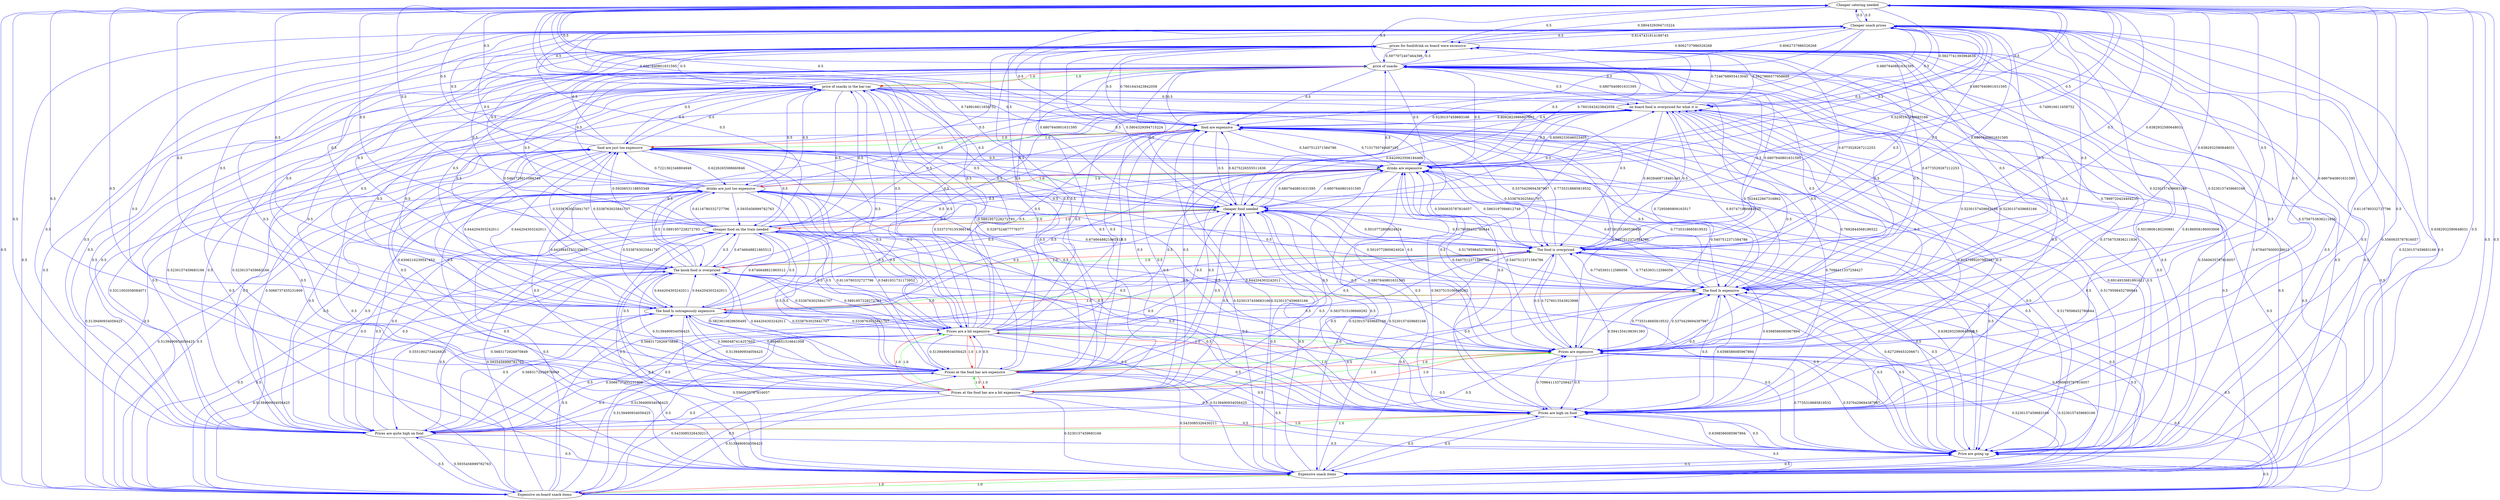 digraph rawGraph {
"Cheaper catering needed";"Cheaper snack prices";"Expensive on-board snack items";"Expensive snack items";"Price are going up";"Prices are quite high on food";"Prices are high on food";"Prices at the food bar are a bit expensive";"Prices at the food bar are expensive";"Prices are expensive";"Prices are a bit expensive";"The food Is outrageously expensive";"The food Is expensive";"The kiosk food is overpriced";"The food is overpriced";"cheaper food on the train needed";"cheaper food needed";"drinks are just too expensive";"drinks are expensive";"food are just too expensive";"food are expensive";"on board food is overpriced for what it is";"price of snacks in the bar-car";"price of snacks";"prices for food/drink on board were excessive";"Expensive on-board snack items" -> "Expensive snack items" [label=1.0] [color=green]
"Expensive snack items" -> "Expensive on-board snack items" [label=1.0] [color=red]
"Expensive snack items" -> "Cheaper catering needed" [label=0.5] [color=blue]
"Cheaper catering needed" -> "Expensive snack items" [label=0.5] [color=blue]
"Expensive on-board snack items" -> "Cheaper catering needed" [label=0.5] [color=blue]
"Expensive snack items" -> "Price are going up" [label=0.5] [color=blue]
"Price are going up" -> "Expensive snack items" [label=0.5] [color=blue]
"Cheaper catering needed" -> "Price are going up" [label=0.6382932580648031] [color=blue]
"Price are going up" -> "Cheaper catering needed" [label=0.5] [color=blue]
"Price are going up" -> "Cheaper snack prices" [label=0.5560635787816057] [color=blue]
"Cheaper catering needed" -> "Cheaper snack prices" [label=0.5] [color=blue]
"Expensive on-board snack items" -> "Cheaper snack prices" [label=0.5] [color=blue]
"Expensive on-board snack items" -> "Price are going up" [label=0.5] [color=blue]
"Expensive snack items" -> "Cheaper snack prices" [label=0.5] [color=blue]
"Prices are quite high on food" -> "Prices are high on food" [label=1.0] [color=green]
"Prices are high on food" -> "Prices are quite high on food" [label=1.0] [color=red]
"Prices are high on food" -> "Expensive snack items" [label=0.5] [color=blue]
"Expensive snack items" -> "Prices are high on food" [label=0.5] [color=blue]
"Expensive on-board snack items" -> "Prices are quite high on food" [label=0.5935456999782763] [color=blue]
"Prices are quite high on food" -> "Expensive on-board snack items" [label=0.5] [color=blue]
"Cheaper catering needed" -> "Prices are high on food" [label=0.6116780332727796] [color=blue]
"Prices are high on food" -> "Cheaper catering needed" [label=0.5] [color=blue]
"Prices are high on food" -> "Price are going up" [label=0.6398586085967894] [color=blue]
"Prices are high on food" -> "Cheaper snack prices" [label=0.5756753836211836] [color=blue]
"Expensive on-board snack items" -> "Prices are high on food" [label=0.5] [color=blue]
"Price are going up" -> "Prices are high on food" [label=0.5] [color=blue]
"Prices are quite high on food" -> "Expensive snack items" [label=0.5] [color=blue]
"Prices are quite high on food" -> "Cheaper catering needed" [label=0.5] [color=blue]
"Prices are quite high on food" -> "Cheaper snack prices" [label=0.5] [color=blue]
"Prices are quite high on food" -> "Price are going up" [label=0.5] [color=blue]
"Prices at the food bar are a bit expensive" -> "Prices at the food bar are expensive" [label=1.0] [color=green]
"Prices at the food bar are expensive" -> "Prices are expensive" [label=1.0] [color=green]
"Prices at the food bar are a bit expensive" -> "Prices are a bit expensive" [label=1.0] [color=green]
"Prices are a bit expensive" -> "Prices are expensive" [label=1.0] [color=green]
"Prices at the food bar are a bit expensive" -> "Prices are expensive" [label=1.0] [color=green]
"Prices at the food bar are expensive" -> "Prices at the food bar are a bit expensive" [label=1.0] [color=red]
"Prices at the food bar are expensive" -> "Prices are a bit expensive" [label=1.0] [color=red]
"Prices are expensive" -> "Prices at the food bar are a bit expensive" [label=1.0] [color=red]
"Prices are expensive" -> "Prices at the food bar are expensive" [label=1.0] [color=red]
"Prices are expensive" -> "Prices are a bit expensive" [label=1.0] [color=red]
"Prices are a bit expensive" -> "Prices at the food bar are a bit expensive" [label=1.0] [color=red]
"Prices are a bit expensive" -> "Prices at the food bar are expensive" [label=1.0] [color=red]
"Expensive snack items" -> "Prices are expensive" [label=0.5230157459683166] [color=blue]
"Prices are expensive" -> "Expensive snack items" [label=0.5230157459683166] [color=blue]
"Prices are a bit expensive" -> "Expensive on-board snack items" [label=0.5139490934056425] [color=blue]
"Prices at the food bar are expensive" -> "Expensive on-board snack items" [label=0.5433085326430211] [color=blue]
"Prices are expensive" -> "Cheaper catering needed" [label=0.5] [color=blue]
"Cheaper catering needed" -> "Prices are expensive" [label=0.6807640801631595] [color=blue]
"Prices are high on food" -> "Prices are expensive" [label=0.7096411337258427] [color=blue]
"Prices are quite high on food" -> "Prices are a bit expensive" [label=0.5066737455231809] [color=blue]
"Prices are expensive" -> "Price are going up" [label=0.5370429694387987] [color=blue]
"Price are going up" -> "Prices are expensive" [label=0.7735318685819532] [color=blue]
"Cheaper snack prices" -> "Prices are expensive" [label=0.5230157459683166] [color=blue]
"Prices are expensive" -> "Cheaper snack prices" [label=0.5230157459683166] [color=blue]
"Cheaper snack prices" -> "Expensive snack items" [label=0.5230157459683166] [color=blue]
"Cheaper snack prices" -> "Cheaper catering needed" [label=0.5] [color=blue]
"Cheaper snack prices" -> "Price are going up" [label=0.5] [color=blue]
"Expensive on-board snack items" -> "Prices are a bit expensive" [label=0.5] [color=blue]
"Expensive on-board snack items" -> "Prices are expensive" [label=0.5] [color=blue]
"Prices are quite high on food" -> "Prices are expensive" [label=0.5] [color=blue]
"Prices at the food bar are a bit expensive" -> "Expensive snack items" [label=0.5230157459683166] [color=blue]
"Prices at the food bar are a bit expensive" -> "Cheaper catering needed" [label=0.5] [color=blue]
"Prices at the food bar are a bit expensive" -> "Expensive on-board snack items" [label=0.5139490934056425] [color=blue]
"Prices at the food bar are a bit expensive" -> "Price are going up" [label=0.5] [color=blue]
"Prices at the food bar are a bit expensive" -> "Cheaper snack prices" [label=0.5] [color=blue]
"Prices at the food bar are expensive" -> "Expensive snack items" [label=0.5433085326430211] [color=blue]
"Prices at the food bar are expensive" -> "Prices are a bit expensive" [label=0.5] [color=blue]
"Prices at the food bar are expensive" -> "Cheaper catering needed" [label=0.5] [color=blue]
"Prices at the food bar are expensive" -> "Prices are high on food" [label=0.5] [color=blue]
"Prices at the food bar are expensive" -> "Cheaper snack prices" [label=0.5] [color=blue]
"Prices at the food bar are expensive" -> "Price are going up" [label=0.5] [color=blue]
"Prices at the food bar are expensive" -> "Prices are quite high on food" [label=0.5] [color=blue]
"Prices are expensive" -> "Prices are high on food" [label=0.5] [color=blue]
"Prices are a bit expensive" -> "Expensive snack items" [label=0.5139490934056425] [color=blue]
"Prices are a bit expensive" -> "Cheaper catering needed" [label=0.5] [color=blue]
"Prices are a bit expensive" -> "Prices are high on food" [label=0.5] [color=blue]
"Prices are a bit expensive" -> "Cheaper snack prices" [label=0.5] [color=blue]
"Prices are a bit expensive" -> "Price are going up" [label=0.5] [color=blue]
"Prices are a bit expensive" -> "Prices are quite high on food" [label=0.5] [color=blue]
"Cheaper snack prices" -> "Prices are high on food" [label=0.5] [color=blue]
"Prices at the food bar are a bit expensive" -> "Prices are high on food" [label=0.5] [color=blue]
"Prices at the food bar are a bit expensive" -> "Prices are quite high on food" [label=0.5] [color=blue]
"The food Is outrageously expensive" -> "The food Is expensive" [label=1.0] [color=green]
"The food Is expensive" -> "The food Is outrageously expensive" [label=1.0] [color=red]
"The food Is expensive" -> "Expensive snack items" [label=0.5560635787816057] [color=blue]
"The food Is outrageously expensive" -> "Expensive on-board snack items" [label=0.5139490934056425] [color=blue]
"The food Is expensive" -> "Cheaper catering needed" [label=0.5] [color=blue]
"Cheaper catering needed" -> "The food Is expensive" [label=0.6382932580648031] [color=blue]
"Prices are expensive" -> "The food Is expensive" [label=0.5370429694387987] [color=blue]
"The food Is expensive" -> "Prices are expensive" [label=0.7735318685819532] [color=blue]
"Prices are a bit expensive" -> "The food Is outrageously expensive" [label=0.5338763025841707] [color=blue]
"Prices at the food bar are expensive" -> "The food Is outrageously expensive" [label=0.8664651516641008] [color=blue]
"The food Is outrageously expensive" -> "Prices are a bit expensive" [label=0.5338763025841707] [color=blue]
"The food Is outrageously expensive" -> "Prices at the food bar are expensive" [label=0.5960487414257603] [color=blue]
"Prices are high on food" -> "The food Is expensive" [label=0.6398586085967894] [color=blue]
"Prices are quite high on food" -> "The food Is outrageously expensive" [label=0.5683172926970849] [color=blue]
"Cheaper snack prices" -> "The food Is expensive" [label=0.5] [color=blue]
"The food Is expensive" -> "Cheaper snack prices" [label=0.5] [color=blue]
"Expensive on-board snack items" -> "The food Is expensive" [label=0.5] [color=blue]
"Expensive on-board snack items" -> "The food Is outrageously expensive" [label=0.5] [color=blue]
"Expensive snack items" -> "The food Is expensive" [label=0.5] [color=blue]
"Price are going up" -> "The food Is expensive" [label=0.5] [color=blue]
"Prices are quite high on food" -> "The food Is expensive" [label=0.5] [color=blue]
"Prices are quite high on food" -> "Prices at the food bar are expensive" [label=0.5139490934056425] [color=blue]
"Prices at the food bar are a bit expensive" -> "The food Is outrageously expensive" [label=0.5139490934056425] [color=blue]
"Prices at the food bar are a bit expensive" -> "The food Is expensive" [label=0.5] [color=blue]
"Prices at the food bar are expensive" -> "The food Is expensive" [label=0.5] [color=blue]
"Prices are a bit expensive" -> "The food Is expensive" [label=0.5] [color=blue]
"Prices are a bit expensive" -> "Prices at the food bar are expensive" [label=0.5139490934056425] [color=blue]
"The food Is outrageously expensive" -> "Expensive snack items" [label=0.5560635787816057] [color=blue]
"The food Is outrageously expensive" -> "Cheaper catering needed" [label=0.5] [color=blue]
"The food Is outrageously expensive" -> "Prices are expensive" [label=0.5] [color=blue]
"The food Is outrageously expensive" -> "Prices are high on food" [label=0.5] [color=blue]
"The food Is outrageously expensive" -> "Price are going up" [label=0.5] [color=blue]
"The food Is outrageously expensive" -> "Cheaper snack prices" [label=0.5] [color=blue]
"The food Is outrageously expensive" -> "Prices are quite high on food" [label=0.5] [color=blue]
"The food Is expensive" -> "Prices are high on food" [label=0.5] [color=blue]
"The food Is expensive" -> "Price are going up" [label=0.5] [color=blue]
"Expensive on-board snack items" -> "Prices at the food bar are expensive" [label=0.5] [color=blue]
"The kiosk food is overpriced" -> "The food is overpriced" [label=1.0] [color=green]
"The food is overpriced" -> "The kiosk food is overpriced" [label=1.0] [color=red]
"The food is overpriced" -> "Expensive snack items" [label=0.5] [color=blue]
"Expensive snack items" -> "The food is overpriced" [label=0.5] [color=blue]
"Expensive on-board snack items" -> "The kiosk food is overpriced" [label=0.5] [color=blue]
"The kiosk food is overpriced" -> "Expensive on-board snack items" [label=0.5] [color=blue]
"The food Is expensive" -> "The food is overpriced" [label=0.7745393112586056] [color=blue]
"The food is overpriced" -> "The food Is expensive" [label=0.7745393112586056] [color=blue]
"The food Is outrageously expensive" -> "The kiosk food is overpriced" [label=0.644204303242011] [color=blue]
"The kiosk food is overpriced" -> "The food Is outrageously expensive" [label=0.644204303242011] [color=blue]
"Cheaper catering needed" -> "The food is overpriced" [label=0.6382932580648031] [color=blue]
"The food is overpriced" -> "Cheaper catering needed" [label=0.5] [color=blue]
"The food is overpriced" -> "Prices are expensive" [label=0.7276013543923998] [color=blue]
"The kiosk food is overpriced" -> "Prices are a bit expensive" [label=0.5891957228272793] [color=blue]
"The kiosk food is overpriced" -> "Prices at the food bar are expensive" [label=0.5823610829656495] [color=blue]
"The food is overpriced" -> "Prices are high on food" [label=0.5941554198391393] [color=blue]
"Prices are high on food" -> "The food is overpriced" [label=0.6398586085967894] [color=blue]
"Prices are quite high on food" -> "The kiosk food is overpriced" [label=0.5683172926970849] [color=blue]
"The kiosk food is overpriced" -> "Prices are quite high on food" [label=0.5551902734626825] [color=blue]
"The food is overpriced" -> "Price are going up" [label=0.627299453206671] [color=blue]
"Cheaper snack prices" -> "The food is overpriced" [label=0.5] [color=blue]
"The food is overpriced" -> "Cheaper snack prices" [label=0.6807640801631595] [color=blue]
"Expensive on-board snack items" -> "The food is overpriced" [label=0.5] [color=blue]
"Price are going up" -> "The food is overpriced" [label=0.5] [color=blue]
"Prices are quite high on food" -> "The food is overpriced" [label=0.5683172926970849] [color=blue]
"Prices at the food bar are a bit expensive" -> "The food is overpriced" [label=0.5] [color=blue]
"Prices at the food bar are a bit expensive" -> "The kiosk food is overpriced" [label=0.5139490934056425] [color=blue]
"Prices at the food bar are expensive" -> "The food is overpriced" [label=0.5] [color=blue]
"Prices at the food bar are expensive" -> "The kiosk food is overpriced" [label=0.644204303242011] [color=blue]
"Prices are expensive" -> "The food is overpriced" [label=0.5] [color=blue]
"Prices are a bit expensive" -> "The food is overpriced" [label=0.5] [color=blue]
"Prices are a bit expensive" -> "The kiosk food is overpriced" [label=0.5338763025841707] [color=blue]
"The food Is outrageously expensive" -> "The food is overpriced" [label=0.644204303242011] [color=blue]
"The kiosk food is overpriced" -> "Expensive snack items" [label=0.5] [color=blue]
"The kiosk food is overpriced" -> "The food Is expensive" [label=0.5] [color=blue]
"The kiosk food is overpriced" -> "Cheaper catering needed" [label=0.5] [color=blue]
"The kiosk food is overpriced" -> "Prices are expensive" [label=0.5] [color=blue]
"The kiosk food is overpriced" -> "Prices are high on food" [label=0.5] [color=blue]
"The kiosk food is overpriced" -> "Price are going up" [label=0.5] [color=blue]
"The kiosk food is overpriced" -> "Cheaper snack prices" [label=0.5] [color=blue]
"cheaper food on the train needed" -> "cheaper food needed" [label=1.0] [color=green]
"cheaper food needed" -> "cheaper food on the train needed" [label=1.0] [color=red]
"cheaper food needed" -> "The food is overpriced" [label=0.5010772800624924] [color=blue]
"The food is overpriced" -> "cheaper food needed" [label=0.5179598452780844] [color=blue]
"cheaper food on the train needed" -> "The kiosk food is overpriced" [label=0.6746648821865512] [color=blue]
"cheaper food needed" -> "Expensive snack items" [label=0.5] [color=blue]
"Expensive snack items" -> "cheaper food needed" [label=0.5] [color=blue]
"Expensive on-board snack items" -> "cheaper food on the train needed" [label=0.5935456999782763] [color=blue]
"cheaper food on the train needed" -> "Expensive on-board snack items" [label=0.5] [color=blue]
"The food Is expensive" -> "cheaper food needed" [label=0.5179598452780844] [color=blue]
"cheaper food needed" -> "The food Is expensive" [label=0.5010772800624924] [color=blue]
"cheaper food on the train needed" -> "The food Is outrageously expensive" [label=0.6746648821865512] [color=blue]
"cheaper food needed" -> "Cheaper catering needed" [label=0.749916611658752] [color=blue]
"Cheaper catering needed" -> "cheaper food needed" [label=0.749916611658752] [color=blue]
"Prices are expensive" -> "cheaper food needed" [label=0.5] [color=blue]
"cheaper food needed" -> "Prices are expensive" [label=0.6807640801631595] [color=blue]
"Prices are a bit expensive" -> "cheaper food on the train needed" [label=0.5] [color=blue]
"cheaper food on the train needed" -> "Prices are a bit expensive" [label=0.6116780332727796] [color=blue]
"Prices are high on food" -> "cheaper food needed" [label=0.5637515106949292] [color=blue]
"cheaper food needed" -> "Price are going up" [label=0.6382932580648031] [color=blue]
"Price are going up" -> "cheaper food needed" [label=0.5] [color=blue]
"cheaper food needed" -> "Cheaper snack prices" [label=0.5230157459683166] [color=blue]
"Cheaper snack prices" -> "cheaper food needed" [label=0.5230157459683166] [color=blue]
"Expensive on-board snack items" -> "cheaper food needed" [label=0.5] [color=blue]
"Prices are quite high on food" -> "cheaper food on the train needed" [label=0.5] [color=blue]
"Prices are quite high on food" -> "cheaper food needed" [label=0.5] [color=blue]
"Prices at the food bar are a bit expensive" -> "cheaper food on the train needed" [label=0.5] [color=blue]
"Prices at the food bar are a bit expensive" -> "cheaper food needed" [label=0.5] [color=blue]
"Prices at the food bar are expensive" -> "cheaper food on the train needed" [label=0.5] [color=blue]
"Prices at the food bar are expensive" -> "cheaper food needed" [label=0.5] [color=blue]
"Prices are a bit expensive" -> "cheaper food needed" [label=0.5] [color=blue]
"The food Is outrageously expensive" -> "cheaper food on the train needed" [label=0.5] [color=blue]
"The food Is outrageously expensive" -> "cheaper food needed" [label=0.5] [color=blue]
"The kiosk food is overpriced" -> "cheaper food on the train needed" [label=0.5] [color=blue]
"The kiosk food is overpriced" -> "cheaper food needed" [label=0.5] [color=blue]
"cheaper food on the train needed" -> "The food is overpriced" [label=0.6746648821865512] [color=blue]
"cheaper food on the train needed" -> "Expensive snack items" [label=0.5] [color=blue]
"cheaper food on the train needed" -> "The food Is expensive" [label=0.5] [color=blue]
"cheaper food on the train needed" -> "Cheaper catering needed" [label=0.5] [color=blue]
"cheaper food on the train needed" -> "Prices are expensive" [label=0.5] [color=blue]
"cheaper food on the train needed" -> "Prices are high on food" [label=0.5] [color=blue]
"cheaper food on the train needed" -> "Cheaper snack prices" [label=0.5] [color=blue]
"cheaper food on the train needed" -> "Price are going up" [label=0.5] [color=blue]
"cheaper food on the train needed" -> "Prices are quite high on food" [label=0.5] [color=blue]
"cheaper food on the train needed" -> "Prices at the food bar are expensive" [label=0.5] [color=blue]
"cheaper food needed" -> "Prices are high on food" [label=0.5] [color=blue]
"drinks are just too expensive" -> "drinks are expensive" [label=1.0] [color=green]
"drinks are expensive" -> "drinks are just too expensive" [label=1.0] [color=red]
"drinks are expensive" -> "The food is overpriced" [label=0.5863197094612749] [color=blue]
"The food is overpriced" -> "drinks are expensive" [label=0.5560635787816057] [color=blue]
"drinks are just too expensive" -> "The kiosk food is overpriced" [label=0.5891957228272793] [color=blue]
"Expensive snack items" -> "drinks are expensive" [label=0.5230157459683166] [color=blue]
"drinks are expensive" -> "Expensive snack items" [label=0.5230157459683166] [color=blue]
"drinks are just too expensive" -> "Expensive on-board snack items" [label=0.5139490934056425] [color=blue]
"drinks are expensive" -> "The food Is expensive" [label=0.6718155260536406] [color=blue]
"The food Is expensive" -> "drinks are expensive" [label=0.7735318685819532] [color=blue]
"The food Is outrageously expensive" -> "drinks are just too expensive" [label=0.5338763025841707] [color=blue]
"drinks are just too expensive" -> "The food Is outrageously expensive" [label=0.6433845123135635] [color=blue]
"drinks are expensive" -> "Cheaper catering needed" [label=0.5] [color=blue]
"Cheaper catering needed" -> "drinks are expensive" [label=0.6807640801631595] [color=blue]
"Prices are expensive" -> "drinks are expensive" [label=0.5407512371584786] [color=blue]
"drinks are expensive" -> "Prices are expensive" [label=0.5407512371584786] [color=blue]
"Prices at the food bar are expensive" -> "drinks are just too expensive" [label=0.5481931731173952] [color=blue]
"cheaper food needed" -> "drinks are expensive" [label=0.6807640801631595] [color=blue]
"drinks are expensive" -> "cheaper food needed" [label=0.6807640801631595] [color=blue]
"cheaper food on the train needed" -> "drinks are just too expensive" [label=0.6116780332727796] [color=blue]
"drinks are just too expensive" -> "cheaper food on the train needed" [label=0.5935456999782763] [color=blue]
"Prices are high on food" -> "drinks are expensive" [label=0.5637515106949292] [color=blue]
"Price are going up" -> "drinks are expensive" [label=0.5179598452780844] [color=blue]
"Cheaper snack prices" -> "drinks are expensive" [label=0.5] [color=blue]
"drinks are expensive" -> "Cheaper snack prices" [label=0.5] [color=blue]
"Expensive on-board snack items" -> "drinks are just too expensive" [label=0.5] [color=blue]
"Expensive on-board snack items" -> "drinks are expensive" [label=0.5] [color=blue]
"Prices are quite high on food" -> "drinks are just too expensive" [label=0.5] [color=blue]
"Prices are quite high on food" -> "drinks are expensive" [label=0.5] [color=blue]
"Prices at the food bar are a bit expensive" -> "drinks are just too expensive" [label=0.5] [color=blue]
"Prices at the food bar are a bit expensive" -> "drinks are expensive" [label=0.5] [color=blue]
"Prices at the food bar are expensive" -> "drinks are expensive" [label=0.5] [color=blue]
"Prices are a bit expensive" -> "drinks are just too expensive" [label=0.5] [color=blue]
"Prices are a bit expensive" -> "drinks are expensive" [label=0.5] [color=blue]
"The food Is outrageously expensive" -> "drinks are expensive" [label=0.5] [color=blue]
"The kiosk food is overpriced" -> "drinks are just too expensive" [label=0.5] [color=blue]
"The kiosk food is overpriced" -> "drinks are expensive" [label=0.5] [color=blue]
"cheaper food on the train needed" -> "drinks are expensive" [label=0.5] [color=blue]
"drinks are just too expensive" -> "The food is overpriced" [label=0.5891957228272793] [color=blue]
"drinks are just too expensive" -> "Expensive snack items" [label=0.5] [color=blue]
"drinks are just too expensive" -> "The food Is expensive" [label=0.5] [color=blue]
"drinks are just too expensive" -> "Prices are a bit expensive" [label=0.5] [color=blue]
"drinks are just too expensive" -> "Cheaper catering needed" [label=0.5] [color=blue]
"drinks are just too expensive" -> "Prices are expensive" [label=0.5] [color=blue]
"drinks are just too expensive" -> "cheaper food needed" [label=0.5] [color=blue]
"drinks are just too expensive" -> "Prices are high on food" [label=0.5] [color=blue]
"drinks are just too expensive" -> "Cheaper snack prices" [label=0.5] [color=blue]
"drinks are just too expensive" -> "Price are going up" [label=0.5] [color=blue]
"drinks are just too expensive" -> "Prices are quite high on food" [label=0.5] [color=blue]
"drinks are just too expensive" -> "Prices at the food bar are expensive" [label=0.5] [color=blue]
"drinks are expensive" -> "Prices are high on food" [label=0.5] [color=blue]
"drinks are expensive" -> "Price are going up" [label=0.5] [color=blue]
"food are just too expensive" -> "food are expensive" [label=1.0] [color=green]
"food are expensive" -> "food are just too expensive" [label=1.0] [color=red]
"food are expensive" -> "The food is overpriced" [label=0.5370429694387987] [color=blue]
"The food is overpriced" -> "food are expensive" [label=0.7735318685819532] [color=blue]
"The kiosk food is overpriced" -> "food are just too expensive" [label=0.5338763025841707] [color=blue]
"food are just too expensive" -> "The kiosk food is overpriced" [label=0.5338763025841707] [color=blue]
"food are expensive" -> "Expensive snack items" [label=0.5230157459683166] [color=blue]
"Expensive snack items" -> "food are expensive" [label=0.5230157459683166] [color=blue]
"food are just too expensive" -> "Expensive on-board snack items" [label=0.5139490934056425] [color=blue]
"food are expensive" -> "The food Is expensive" [label=0.7295080909163517] [color=blue]
"The food Is expensive" -> "food are expensive" [label=0.937471980884045] [color=blue]
"The food Is outrageously expensive" -> "food are just too expensive" [label=0.644204303242011] [color=blue]
"food are just too expensive" -> "The food Is outrageously expensive" [label=0.644204303242011] [color=blue]
"food are expensive" -> "Cheaper catering needed" [label=0.5] [color=blue]
"Cheaper catering needed" -> "food are expensive" [label=0.6807640801631595] [color=blue]
"food are expensive" -> "Prices are expensive" [label=0.5407512371584786] [color=blue]
"Prices are expensive" -> "food are expensive" [label=0.5407512371584786] [color=blue]
"Prices at the food bar are expensive" -> "food are just too expensive" [label=0.6306216239547453] [color=blue]
"cheaper food needed" -> "food are expensive" [label=0.6275226555511636] [color=blue]
"cheaper food on the train needed" -> "food are just too expensive" [label=0.5920653118855348] [color=blue]
"Prices are high on food" -> "food are expensive" [label=0.7096411337258427] [color=blue]
"Prices are quite high on food" -> "food are just too expensive" [label=0.5066737455231809] [color=blue]
"Price are going up" -> "food are expensive" [label=0.5179598452780844] [color=blue]
"food are expensive" -> "Cheaper snack prices" [label=0.5] [color=blue]
"Cheaper snack prices" -> "food are expensive" [label=0.5] [color=blue]
"food are expensive" -> "drinks are expensive" [label=0.5407512371584786] [color=blue]
"drinks are expensive" -> "food are expensive" [label=0.7151750749487195] [color=blue]
"drinks are just too expensive" -> "food are just too expensive" [label=0.7221362348804948] [color=blue]
"food are just too expensive" -> "drinks are just too expensive" [label=0.6226265588660846] [color=blue]
"Expensive on-board snack items" -> "food are expensive" [label=0.5] [color=blue]
"Expensive on-board snack items" -> "food are just too expensive" [label=0.5] [color=blue]
"Prices are quite high on food" -> "food are expensive" [label=0.5] [color=blue]
"Prices at the food bar are a bit expensive" -> "food are expensive" [label=0.5] [color=blue]
"Prices at the food bar are a bit expensive" -> "food are just too expensive" [label=0.5] [color=blue]
"Prices at the food bar are expensive" -> "food are expensive" [label=0.5] [color=blue]
"Prices are a bit expensive" -> "food are expensive" [label=0.5] [color=blue]
"Prices are a bit expensive" -> "food are just too expensive" [label=0.5] [color=blue]
"The food Is outrageously expensive" -> "food are expensive" [label=0.5] [color=blue]
"The kiosk food is overpriced" -> "food are expensive" [label=0.5] [color=blue]
"cheaper food on the train needed" -> "food are expensive" [label=0.5] [color=blue]
"drinks are just too expensive" -> "food are expensive" [label=0.5] [color=blue]
"food are just too expensive" -> "The food is overpriced" [label=0.5338763025841707] [color=blue]
"food are just too expensive" -> "cheaper food on the train needed" [label=0.5] [color=blue]
"food are just too expensive" -> "Prices are high on food" [label=0.5] [color=blue]
"food are just too expensive" -> "Prices at the food bar are expensive" [label=0.5] [color=blue]
"food are just too expensive" -> "Expensive snack items" [label=0.5] [color=blue]
"food are just too expensive" -> "The food Is expensive" [label=0.5] [color=blue]
"food are just too expensive" -> "Prices are a bit expensive" [label=0.5] [color=blue]
"food are just too expensive" -> "Cheaper catering needed" [label=0.5] [color=blue]
"food are just too expensive" -> "Prices are expensive" [label=0.5] [color=blue]
"food are just too expensive" -> "cheaper food needed" [label=0.5] [color=blue]
"food are just too expensive" -> "Price are going up" [label=0.5] [color=blue]
"food are just too expensive" -> "Cheaper snack prices" [label=0.5] [color=blue]
"food are just too expensive" -> "Prices are quite high on food" [label=0.5] [color=blue]
"food are just too expensive" -> "drinks are expensive" [label=0.5] [color=blue]
"food are expensive" -> "Prices are high on food" [label=0.5] [color=blue]
"food are expensive" -> "cheaper food needed" [label=0.5] [color=blue]
"food are expensive" -> "Price are going up" [label=0.5] [color=blue]
"on board food is overpriced for what it is" -> "The food is overpriced" [label=0.8028468718481345] [color=blue]
"on board food is overpriced for what it is" -> "Expensive snack items" [label=0.5] [color=blue]
"Expensive snack items" -> "on board food is overpriced for what it is" [label=0.5] [color=blue]
"on board food is overpriced for what it is" -> "food are expensive" [label=0.8092823986807803] [color=blue]
"on board food is overpriced for what it is" -> "The food Is expensive" [label=0.7024422667316862] [color=blue]
"on board food is overpriced for what it is" -> "Cheaper catering needed" [label=0.5] [color=blue]
"Cheaper catering needed" -> "on board food is overpriced for what it is" [label=0.5627741393964636] [color=blue]
"on board food is overpriced for what it is" -> "Prices are expensive" [label=0.7692844568186522] [color=blue]
"on board food is overpriced for what it is" -> "cheaper food needed" [label=0.6420923506184466] [color=blue]
"on board food is overpriced for what it is" -> "Prices are high on food" [label=0.8147399207982287] [color=blue]
"on board food is overpriced for what it is" -> "Price are going up" [label=0.6914933881891621] [color=blue]
"Cheaper snack prices" -> "on board food is overpriced for what it is" [label=0.5] [color=blue]
"on board food is overpriced for what it is" -> "Cheaper snack prices" [label=0.6807640801631595] [color=blue]
"on board food is overpriced for what it is" -> "drinks are expensive" [label=0.6099233046023405] [color=blue]
"Expensive on-board snack items" -> "on board food is overpriced for what it is" [label=0.5] [color=blue]
"Price are going up" -> "on board food is overpriced for what it is" [label=0.5] [color=blue]
"Prices are quite high on food" -> "on board food is overpriced for what it is" [label=0.5] [color=blue]
"Prices are high on food" -> "on board food is overpriced for what it is" [label=0.5] [color=blue]
"Prices at the food bar are a bit expensive" -> "on board food is overpriced for what it is" [label=0.5] [color=blue]
"Prices at the food bar are expensive" -> "on board food is overpriced for what it is" [label=0.5] [color=blue]
"Prices are expensive" -> "on board food is overpriced for what it is" [label=0.5] [color=blue]
"Prices are a bit expensive" -> "on board food is overpriced for what it is" [label=0.5] [color=blue]
"The food Is outrageously expensive" -> "on board food is overpriced for what it is" [label=0.5] [color=blue]
"The food Is expensive" -> "on board food is overpriced for what it is" [label=0.5] [color=blue]
"The kiosk food is overpriced" -> "on board food is overpriced for what it is" [label=0.5] [color=blue]
"The food is overpriced" -> "on board food is overpriced for what it is" [label=0.5] [color=blue]
"cheaper food on the train needed" -> "on board food is overpriced for what it is" [label=0.5] [color=blue]
"cheaper food needed" -> "on board food is overpriced for what it is" [label=0.5] [color=blue]
"drinks are just too expensive" -> "on board food is overpriced for what it is" [label=0.5] [color=blue]
"drinks are expensive" -> "on board food is overpriced for what it is" [label=0.5] [color=blue]
"food are just too expensive" -> "on board food is overpriced for what it is" [label=0.5] [color=blue]
"food are expensive" -> "on board food is overpriced for what it is" [label=0.5] [color=blue]
"price of snacks in the bar-car" -> "price of snacks" [label=1.0] [color=green]
"price of snacks" -> "price of snacks in the bar-car" [label=1.0] [color=red]
"The food is overpriced" -> "price of snacks" [label=0.6807640801631595] [color=blue]
"price of snacks" -> "The food is overpriced" [label=0.5] [color=blue]
"The kiosk food is overpriced" -> "price of snacks in the bar-car" [label=0.5461729011066349] [color=blue]
"on board food is overpriced for what it is" -> "price of snacks" [label=0.6807640801631595] [color=blue]
"price of snacks" -> "on board food is overpriced for what it is" [label=0.5] [color=blue]
"Prices are high on food" -> "price of snacks" [label=0.5756753836211836] [color=blue]
"price of snacks" -> "Expensive snack items" [label=0.5230157459683166] [color=blue]
"Expensive snack items" -> "price of snacks" [label=0.5230157459683166] [color=blue]
"price of snacks in the bar-car" -> "Expensive on-board snack items" [label=0.5311002058084071] [color=blue]
"price of snacks" -> "The food Is expensive" [label=0.5] [color=blue]
"The food Is expensive" -> "price of snacks" [label=0.5] [color=blue]
"food are expensive" -> "price of snacks" [label=0.5] [color=blue]
"price of snacks" -> "food are expensive" [label=0.5] [color=blue]
"food are just too expensive" -> "price of snacks in the bar-car" [label=0.5] [color=blue]
"price of snacks in the bar-car" -> "food are just too expensive" [label=0.5] [color=blue]
"Cheaper catering needed" -> "price of snacks" [label=0.5] [color=blue]
"price of snacks" -> "Cheaper catering needed" [label=0.5] [color=blue]
"price of snacks" -> "Prices are expensive" [label=0.5230157459683166] [color=blue]
"Prices are expensive" -> "price of snacks" [label=0.5230157459683166] [color=blue]
"Prices at the food bar are expensive" -> "price of snacks in the bar-car" [label=0.5297524877776377] [color=blue]
"price of snacks in the bar-car" -> "Prices at the food bar are expensive" [label=0.5337370155366145] [color=blue]
"cheaper food needed" -> "price of snacks" [label=0.5] [color=blue]
"price of snacks" -> "cheaper food needed" [label=0.5] [color=blue]
"Cheaper snack prices" -> "price of snacks" [label=0.8062737986526268] [color=blue]
"price of snacks" -> "Cheaper snack prices" [label=0.8062737986526268] [color=blue]
"Price are going up" -> "price of snacks" [label=0.5560635787816057] [color=blue]
"drinks are expensive" -> "price of snacks" [label=0.5] [color=blue]
"price of snacks" -> "drinks are expensive" [label=0.5] [color=blue]
"drinks are just too expensive" -> "price of snacks in the bar-car" [label=0.5] [color=blue]
"price of snacks in the bar-car" -> "drinks are just too expensive" [label=0.5] [color=blue]
"Expensive on-board snack items" -> "price of snacks in the bar-car" [label=0.5] [color=blue]
"Expensive on-board snack items" -> "price of snacks" [label=0.5] [color=blue]
"Prices are quite high on food" -> "price of snacks in the bar-car" [label=0.5] [color=blue]
"Prices are quite high on food" -> "price of snacks" [label=0.5] [color=blue]
"Prices at the food bar are a bit expensive" -> "price of snacks in the bar-car" [label=0.5] [color=blue]
"Prices at the food bar are a bit expensive" -> "price of snacks" [label=0.5] [color=blue]
"Prices at the food bar are expensive" -> "price of snacks" [label=0.5] [color=blue]
"Prices are a bit expensive" -> "price of snacks in the bar-car" [label=0.5] [color=blue]
"Prices are a bit expensive" -> "price of snacks" [label=0.5] [color=blue]
"The food Is outrageously expensive" -> "price of snacks in the bar-car" [label=0.5] [color=blue]
"The food Is outrageously expensive" -> "price of snacks" [label=0.5] [color=blue]
"The kiosk food is overpriced" -> "price of snacks" [label=0.5] [color=blue]
"cheaper food on the train needed" -> "price of snacks in the bar-car" [label=0.5] [color=blue]
"cheaper food on the train needed" -> "price of snacks" [label=0.5] [color=blue]
"drinks are just too expensive" -> "price of snacks" [label=0.5] [color=blue]
"food are just too expensive" -> "price of snacks" [label=0.5] [color=blue]
"price of snacks in the bar-car" -> "The food is overpriced" [label=0.5] [color=blue]
"price of snacks in the bar-car" -> "on board food is overpriced for what it is" [label=0.5] [color=blue]
"price of snacks in the bar-car" -> "cheaper food on the train needed" [label=0.5] [color=blue]
"price of snacks in the bar-car" -> "Prices are high on food" [label=0.5] [color=blue]
"price of snacks in the bar-car" -> "The kiosk food is overpriced" [label=0.5] [color=blue]
"price of snacks in the bar-car" -> "Expensive snack items" [label=0.5] [color=blue]
"price of snacks in the bar-car" -> "food are expensive" [label=0.5] [color=blue]
"price of snacks in the bar-car" -> "The food Is outrageously expensive" [label=0.5] [color=blue]
"price of snacks in the bar-car" -> "The food Is expensive" [label=0.5] [color=blue]
"price of snacks in the bar-car" -> "Prices are a bit expensive" [label=0.5] [color=blue]
"price of snacks in the bar-car" -> "Cheaper catering needed" [label=0.5] [color=blue]
"price of snacks in the bar-car" -> "Prices are expensive" [label=0.5] [color=blue]
"price of snacks in the bar-car" -> "cheaper food needed" [label=0.5] [color=blue]
"price of snacks in the bar-car" -> "Price are going up" [label=0.5] [color=blue]
"price of snacks in the bar-car" -> "Cheaper snack prices" [label=0.5] [color=blue]
"price of snacks in the bar-car" -> "Prices are quite high on food" [label=0.5] [color=blue]
"price of snacks in the bar-car" -> "drinks are expensive" [label=0.5] [color=blue]
"price of snacks" -> "Prices are high on food" [label=0.5] [color=blue]
"price of snacks" -> "Price are going up" [label=0.5] [color=blue]
"prices for food/drink on board were excessive" -> "The food is overpriced" [label=0.6773529267212253] [color=blue]
"prices for food/drink on board were excessive" -> "on board food is overpriced for what it is" [label=0.5627866577958699] [color=blue]
"on board food is overpriced for what it is" -> "prices for food/drink on board were excessive" [label=0.7246768955413045] [color=blue]
"prices for food/drink on board were excessive" -> "Prices are high on food" [label=0.8186958186003008] [color=blue]
"Prices are high on food" -> "prices for food/drink on board were excessive" [label=0.5019806180200881] [color=blue]
"prices for food/drink on board were excessive" -> "Expensive snack items" [label=0.5] [color=blue]
"Expensive snack items" -> "prices for food/drink on board were excessive" [label=0.5] [color=blue]
"prices for food/drink on board were excessive" -> "The food Is expensive" [label=0.6773529267212253] [color=blue]
"prices for food/drink on board were excessive" -> "food are expensive" [label=0.7601643423842058] [color=blue]
"Cheaper catering needed" -> "prices for food/drink on board were excessive" [label=0.5804329394715224] [color=blue]
"prices for food/drink on board were excessive" -> "Cheaper catering needed" [label=0.5] [color=blue]
"prices for food/drink on board were excessive" -> "price of snacks" [label=0.5977972407464398] [color=blue]
"prices for food/drink on board were excessive" -> "Prices are expensive" [label=0.7899720424404235] [color=blue]
"prices for food/drink on board were excessive" -> "cheaper food needed" [label=0.6807640801631595] [color=blue]
"cheaper food needed" -> "prices for food/drink on board were excessive" [label=0.5804329394715224] [color=blue]
"prices for food/drink on board were excessive" -> "Cheaper snack prices" [label=0.6147431814189745] [color=blue]
"prices for food/drink on board were excessive" -> "Price are going up" [label=0.6784076009338612] [color=blue]
"prices for food/drink on board were excessive" -> "drinks are expensive" [label=0.7601643423842058] [color=blue]
"Cheaper snack prices" -> "prices for food/drink on board were excessive" [label=0.5] [color=blue]
"Expensive on-board snack items" -> "prices for food/drink on board were excessive" [label=0.5] [color=blue]
"Price are going up" -> "prices for food/drink on board were excessive" [label=0.5] [color=blue]
"Prices are quite high on food" -> "prices for food/drink on board were excessive" [label=0.5] [color=blue]
"Prices at the food bar are a bit expensive" -> "prices for food/drink on board were excessive" [label=0.5] [color=blue]
"Prices at the food bar are expensive" -> "prices for food/drink on board were excessive" [label=0.5] [color=blue]
"Prices are expensive" -> "prices for food/drink on board were excessive" [label=0.5] [color=blue]
"Prices are a bit expensive" -> "prices for food/drink on board were excessive" [label=0.5] [color=blue]
"The food Is outrageously expensive" -> "prices for food/drink on board were excessive" [label=0.5] [color=blue]
"The food Is expensive" -> "prices for food/drink on board were excessive" [label=0.5] [color=blue]
"The kiosk food is overpriced" -> "prices for food/drink on board were excessive" [label=0.5] [color=blue]
"The food is overpriced" -> "prices for food/drink on board were excessive" [label=0.5] [color=blue]
"cheaper food on the train needed" -> "prices for food/drink on board were excessive" [label=0.5] [color=blue]
"drinks are just too expensive" -> "prices for food/drink on board were excessive" [label=0.5] [color=blue]
"drinks are expensive" -> "prices for food/drink on board were excessive" [label=0.5] [color=blue]
"food are just too expensive" -> "prices for food/drink on board were excessive" [label=0.5] [color=blue]
"food are expensive" -> "prices for food/drink on board were excessive" [label=0.5] [color=blue]
"price of snacks in the bar-car" -> "prices for food/drink on board were excessive" [label=0.5] [color=blue]
"price of snacks" -> "prices for food/drink on board were excessive" [label=0.5] [color=blue]
}